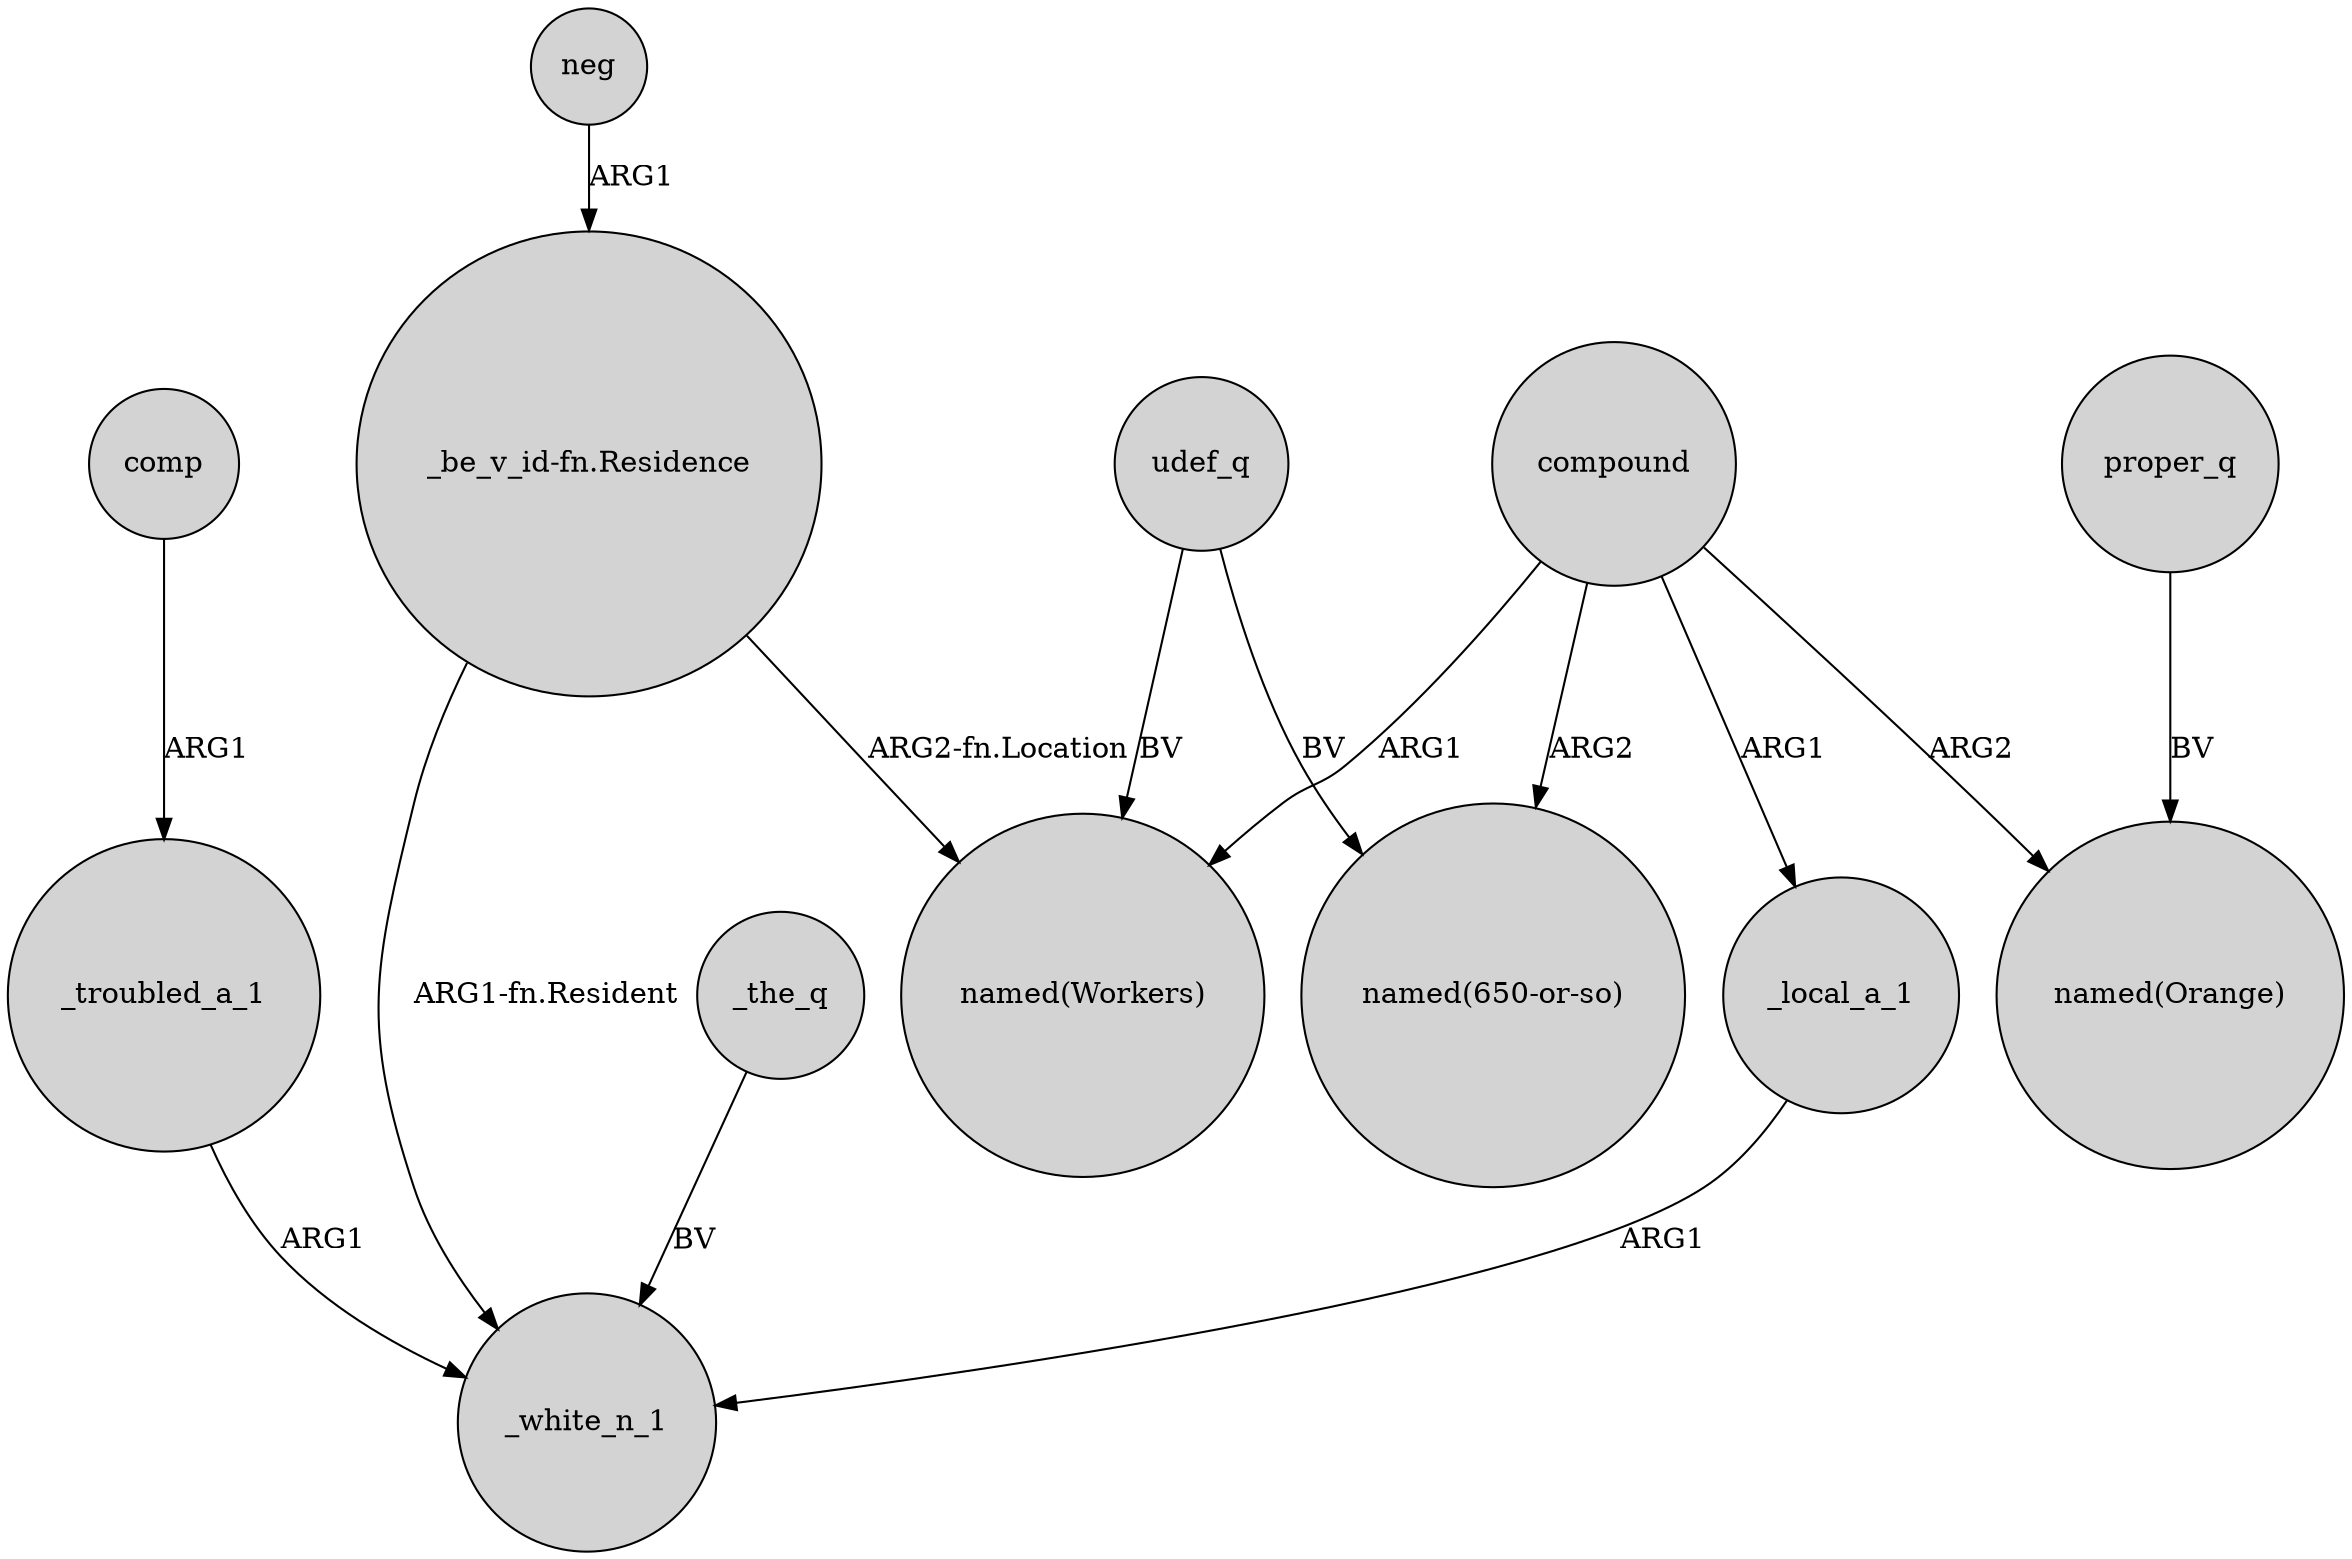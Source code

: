 digraph {
	node [shape=circle style=filled]
	"_be_v_id-fn.Residence" -> _white_n_1 [label="ARG1-fn.Resident"]
	_troubled_a_1 -> _white_n_1 [label=ARG1]
	_the_q -> _white_n_1 [label=BV]
	"_be_v_id-fn.Residence" -> "named(Workers)" [label="ARG2-fn.Location"]
	udef_q -> "named(Workers)" [label=BV]
	compound -> "named(650-or-so)" [label=ARG2]
	_local_a_1 -> _white_n_1 [label=ARG1]
	proper_q -> "named(Orange)" [label=BV]
	compound -> _local_a_1 [label=ARG1]
	neg -> "_be_v_id-fn.Residence" [label=ARG1]
	compound -> "named(Workers)" [label=ARG1]
	compound -> "named(Orange)" [label=ARG2]
	udef_q -> "named(650-or-so)" [label=BV]
	comp -> _troubled_a_1 [label=ARG1]
}

